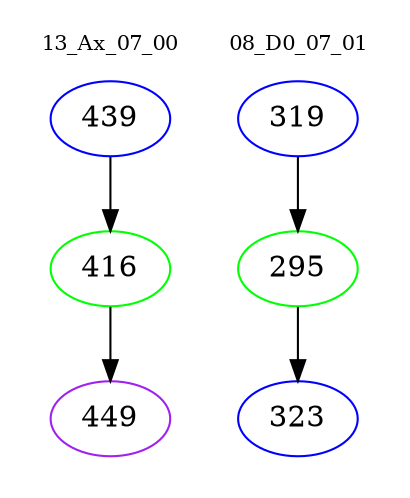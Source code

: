 digraph{
subgraph cluster_0 {
color = white
label = "13_Ax_07_00";
fontsize=10;
T0_439 [label="439", color="blue"]
T0_439 -> T0_416 [color="black"]
T0_416 [label="416", color="green"]
T0_416 -> T0_449 [color="black"]
T0_449 [label="449", color="purple"]
}
subgraph cluster_1 {
color = white
label = "08_D0_07_01";
fontsize=10;
T1_319 [label="319", color="blue"]
T1_319 -> T1_295 [color="black"]
T1_295 [label="295", color="green"]
T1_295 -> T1_323 [color="black"]
T1_323 [label="323", color="blue"]
}
}
